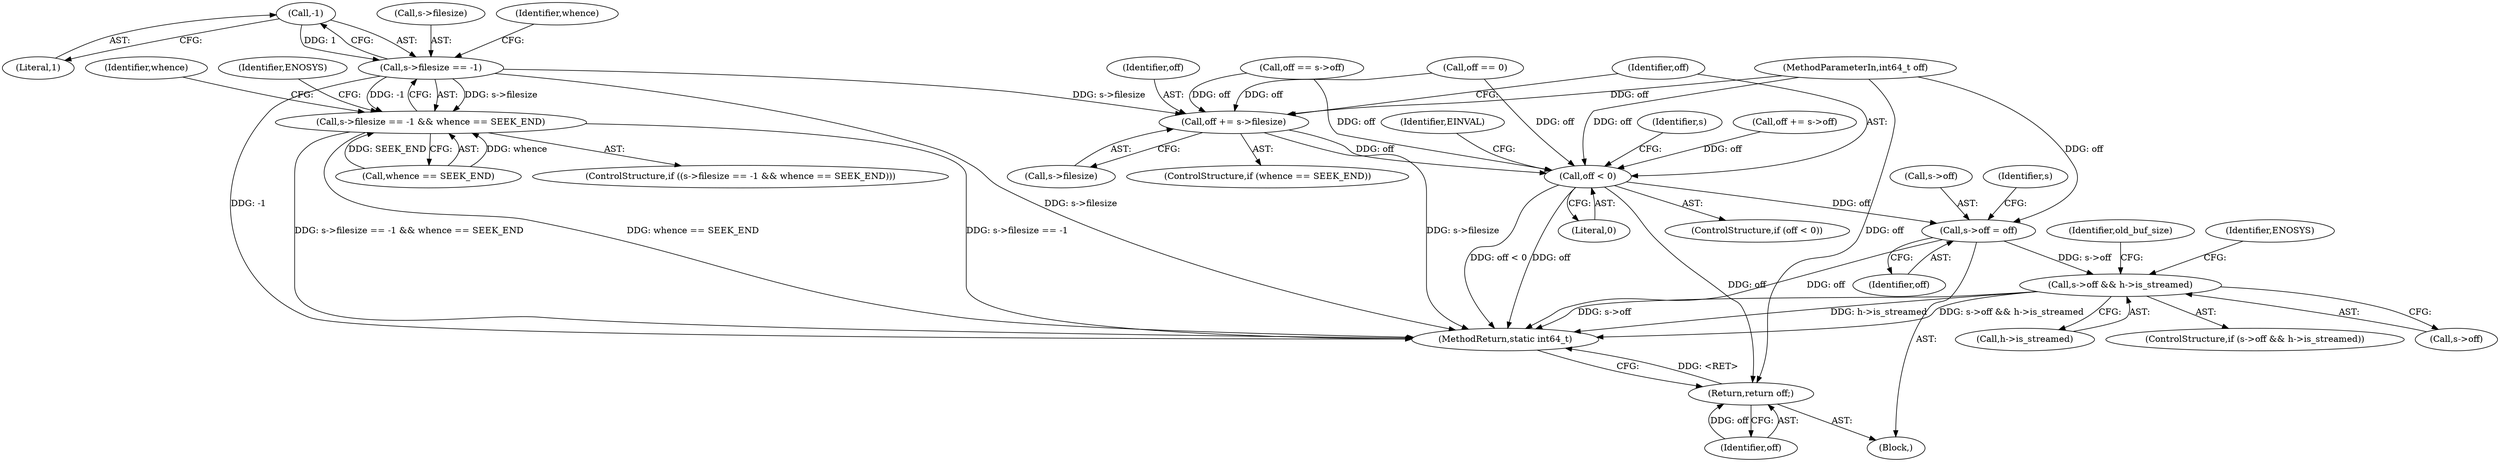 digraph "1_FFmpeg_2a05c8f813de6f2278827734bf8102291e7484aa_5@del" {
"1000174" [label="(Call,-1)"];
"1000170" [label="(Call,s->filesize == -1)"];
"1000169" [label="(Call,s->filesize == -1 && whence == SEEK_END)"];
"1000196" [label="(Call,off += s->filesize)"];
"1000210" [label="(Call,off < 0)"];
"1000216" [label="(Call,s->off = off)"];
"1000222" [label="(Call,s->off && h->is_streamed)"];
"1000304" [label="(Return,return off;)"];
"1000304" [label="(Return,return off;)"];
"1000197" [label="(Identifier,off)"];
"1000107" [label="(Block,)"];
"1000198" [label="(Call,s->filesize)"];
"1000220" [label="(Identifier,off)"];
"1000233" [label="(Identifier,old_buf_size)"];
"1000231" [label="(Identifier,ENOSYS)"];
"1000171" [label="(Call,s->filesize)"];
"1000209" [label="(ControlStructure,if (off < 0))"];
"1000151" [label="(Call,off == 0)"];
"1000174" [label="(Call,-1)"];
"1000217" [label="(Call,s->off)"];
"1000224" [label="(Identifier,s)"];
"1000210" [label="(Call,off < 0)"];
"1000305" [label="(Identifier,off)"];
"1000104" [label="(MethodParameterIn,int64_t off)"];
"1000184" [label="(Identifier,whence)"];
"1000222" [label="(Call,s->off && h->is_streamed)"];
"1000216" [label="(Call,s->off = off)"];
"1000176" [label="(Call,whence == SEEK_END)"];
"1000192" [label="(ControlStructure,if (whence == SEEK_END))"];
"1000196" [label="(Call,off += s->filesize)"];
"1000181" [label="(Identifier,ENOSYS)"];
"1000169" [label="(Call,s->filesize == -1 && whence == SEEK_END)"];
"1000306" [label="(MethodReturn,static int64_t)"];
"1000170" [label="(Call,s->filesize == -1)"];
"1000223" [label="(Call,s->off)"];
"1000218" [label="(Identifier,s)"];
"1000177" [label="(Identifier,whence)"];
"1000211" [label="(Identifier,off)"];
"1000186" [label="(Call,off += s->off)"];
"1000226" [label="(Call,h->is_streamed)"];
"1000215" [label="(Identifier,EINVAL)"];
"1000175" [label="(Literal,1)"];
"1000158" [label="(Call,off == s->off)"];
"1000221" [label="(ControlStructure,if (s->off && h->is_streamed))"];
"1000168" [label="(ControlStructure,if ((s->filesize == -1 && whence == SEEK_END)))"];
"1000212" [label="(Literal,0)"];
"1000174" -> "1000170"  [label="AST: "];
"1000174" -> "1000175"  [label="CFG: "];
"1000175" -> "1000174"  [label="AST: "];
"1000170" -> "1000174"  [label="CFG: "];
"1000174" -> "1000170"  [label="DDG: 1"];
"1000170" -> "1000169"  [label="AST: "];
"1000171" -> "1000170"  [label="AST: "];
"1000177" -> "1000170"  [label="CFG: "];
"1000169" -> "1000170"  [label="CFG: "];
"1000170" -> "1000306"  [label="DDG: s->filesize"];
"1000170" -> "1000306"  [label="DDG: -1"];
"1000170" -> "1000169"  [label="DDG: s->filesize"];
"1000170" -> "1000169"  [label="DDG: -1"];
"1000170" -> "1000196"  [label="DDG: s->filesize"];
"1000169" -> "1000168"  [label="AST: "];
"1000169" -> "1000176"  [label="CFG: "];
"1000176" -> "1000169"  [label="AST: "];
"1000181" -> "1000169"  [label="CFG: "];
"1000184" -> "1000169"  [label="CFG: "];
"1000169" -> "1000306"  [label="DDG: s->filesize == -1 && whence == SEEK_END"];
"1000169" -> "1000306"  [label="DDG: whence == SEEK_END"];
"1000169" -> "1000306"  [label="DDG: s->filesize == -1"];
"1000176" -> "1000169"  [label="DDG: whence"];
"1000176" -> "1000169"  [label="DDG: SEEK_END"];
"1000196" -> "1000192"  [label="AST: "];
"1000196" -> "1000198"  [label="CFG: "];
"1000197" -> "1000196"  [label="AST: "];
"1000198" -> "1000196"  [label="AST: "];
"1000211" -> "1000196"  [label="CFG: "];
"1000196" -> "1000306"  [label="DDG: s->filesize"];
"1000158" -> "1000196"  [label="DDG: off"];
"1000151" -> "1000196"  [label="DDG: off"];
"1000104" -> "1000196"  [label="DDG: off"];
"1000196" -> "1000210"  [label="DDG: off"];
"1000210" -> "1000209"  [label="AST: "];
"1000210" -> "1000212"  [label="CFG: "];
"1000211" -> "1000210"  [label="AST: "];
"1000212" -> "1000210"  [label="AST: "];
"1000215" -> "1000210"  [label="CFG: "];
"1000218" -> "1000210"  [label="CFG: "];
"1000210" -> "1000306"  [label="DDG: off < 0"];
"1000210" -> "1000306"  [label="DDG: off"];
"1000158" -> "1000210"  [label="DDG: off"];
"1000186" -> "1000210"  [label="DDG: off"];
"1000151" -> "1000210"  [label="DDG: off"];
"1000104" -> "1000210"  [label="DDG: off"];
"1000210" -> "1000216"  [label="DDG: off"];
"1000210" -> "1000304"  [label="DDG: off"];
"1000216" -> "1000107"  [label="AST: "];
"1000216" -> "1000220"  [label="CFG: "];
"1000217" -> "1000216"  [label="AST: "];
"1000220" -> "1000216"  [label="AST: "];
"1000224" -> "1000216"  [label="CFG: "];
"1000216" -> "1000306"  [label="DDG: off"];
"1000104" -> "1000216"  [label="DDG: off"];
"1000216" -> "1000222"  [label="DDG: s->off"];
"1000222" -> "1000221"  [label="AST: "];
"1000222" -> "1000223"  [label="CFG: "];
"1000222" -> "1000226"  [label="CFG: "];
"1000223" -> "1000222"  [label="AST: "];
"1000226" -> "1000222"  [label="AST: "];
"1000231" -> "1000222"  [label="CFG: "];
"1000233" -> "1000222"  [label="CFG: "];
"1000222" -> "1000306"  [label="DDG: s->off"];
"1000222" -> "1000306"  [label="DDG: h->is_streamed"];
"1000222" -> "1000306"  [label="DDG: s->off && h->is_streamed"];
"1000304" -> "1000107"  [label="AST: "];
"1000304" -> "1000305"  [label="CFG: "];
"1000305" -> "1000304"  [label="AST: "];
"1000306" -> "1000304"  [label="CFG: "];
"1000304" -> "1000306"  [label="DDG: <RET>"];
"1000305" -> "1000304"  [label="DDG: off"];
"1000104" -> "1000304"  [label="DDG: off"];
}
